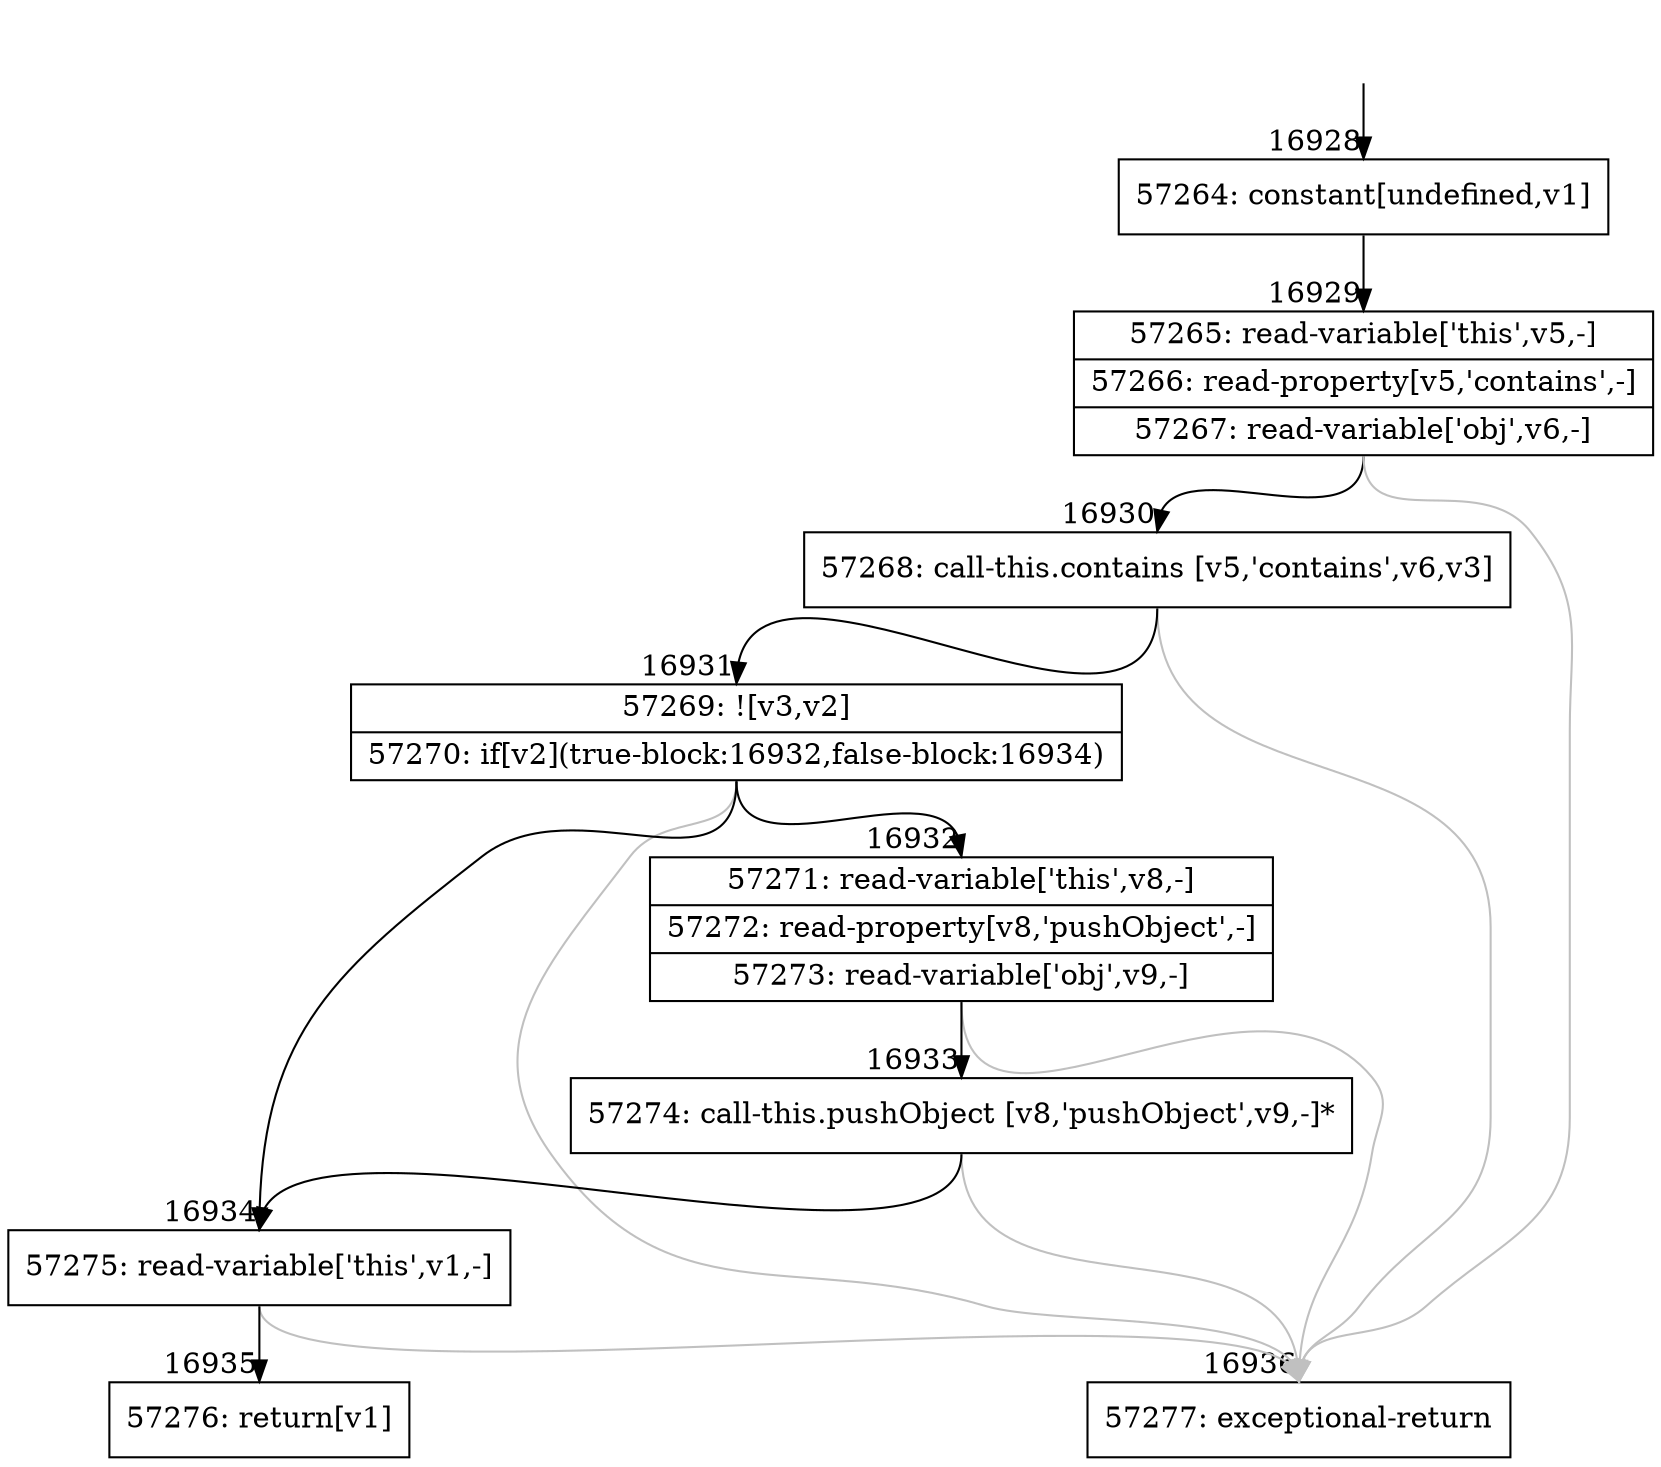 digraph {
rankdir="TD"
BB_entry1448[shape=none,label=""];
BB_entry1448 -> BB16928 [tailport=s, headport=n, headlabel="    16928"]
BB16928 [shape=record label="{57264: constant[undefined,v1]}" ] 
BB16928 -> BB16929 [tailport=s, headport=n, headlabel="      16929"]
BB16929 [shape=record label="{57265: read-variable['this',v5,-]|57266: read-property[v5,'contains',-]|57267: read-variable['obj',v6,-]}" ] 
BB16929 -> BB16930 [tailport=s, headport=n, headlabel="      16930"]
BB16929 -> BB16936 [tailport=s, headport=n, color=gray, headlabel="      16936"]
BB16930 [shape=record label="{57268: call-this.contains [v5,'contains',v6,v3]}" ] 
BB16930 -> BB16931 [tailport=s, headport=n, headlabel="      16931"]
BB16930 -> BB16936 [tailport=s, headport=n, color=gray]
BB16931 [shape=record label="{57269: ![v3,v2]|57270: if[v2](true-block:16932,false-block:16934)}" ] 
BB16931 -> BB16932 [tailport=s, headport=n, headlabel="      16932"]
BB16931 -> BB16934 [tailport=s, headport=n, headlabel="      16934"]
BB16931 -> BB16936 [tailport=s, headport=n, color=gray]
BB16932 [shape=record label="{57271: read-variable['this',v8,-]|57272: read-property[v8,'pushObject',-]|57273: read-variable['obj',v9,-]}" ] 
BB16932 -> BB16933 [tailport=s, headport=n, headlabel="      16933"]
BB16932 -> BB16936 [tailport=s, headport=n, color=gray]
BB16933 [shape=record label="{57274: call-this.pushObject [v8,'pushObject',v9,-]*}" ] 
BB16933 -> BB16934 [tailport=s, headport=n]
BB16933 -> BB16936 [tailport=s, headport=n, color=gray]
BB16934 [shape=record label="{57275: read-variable['this',v1,-]}" ] 
BB16934 -> BB16935 [tailport=s, headport=n, headlabel="      16935"]
BB16934 -> BB16936 [tailport=s, headport=n, color=gray]
BB16935 [shape=record label="{57276: return[v1]}" ] 
BB16936 [shape=record label="{57277: exceptional-return}" ] 
//#$~ 31835
}
